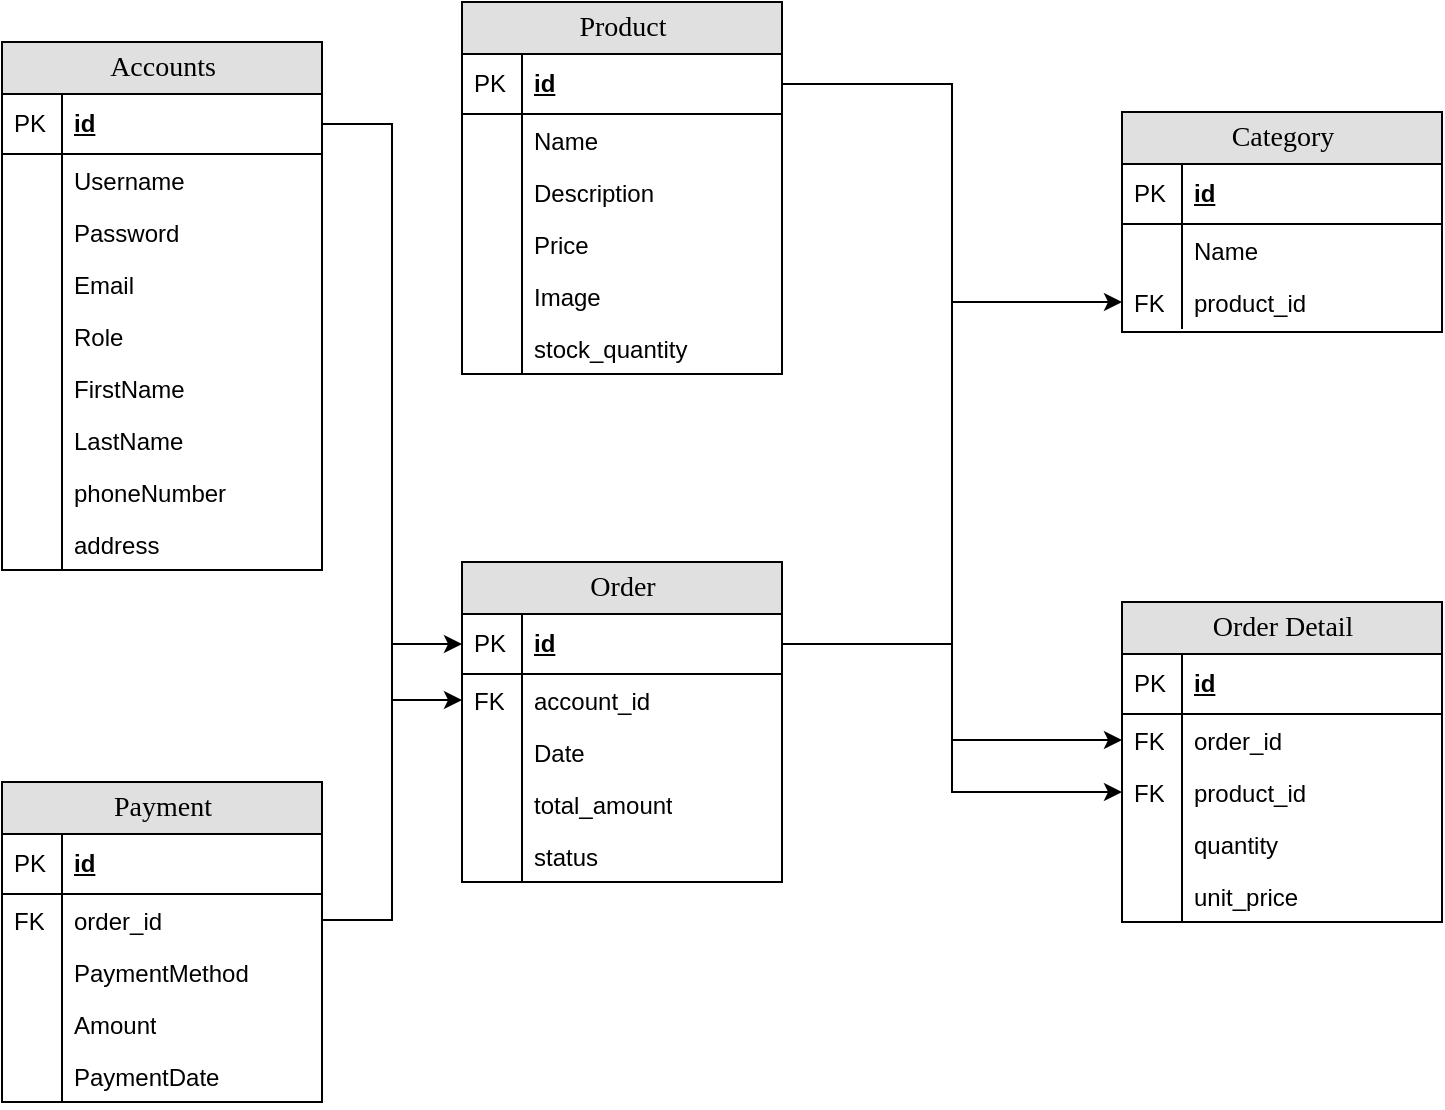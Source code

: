 <mxfile version="22.1.4" type="device">
  <diagram name="Page-1" id="e56a1550-8fbb-45ad-956c-1786394a9013">
    <mxGraphModel dx="1050" dy="566" grid="1" gridSize="10" guides="1" tooltips="1" connect="1" arrows="1" fold="1" page="1" pageScale="1" pageWidth="1100" pageHeight="850" background="none" math="0" shadow="0">
      <root>
        <mxCell id="0" />
        <mxCell id="1" parent="0" />
        <mxCell id="2e49270ec7c68f3f-80" value="Accounts" style="swimlane;html=1;fontStyle=0;childLayout=stackLayout;horizontal=1;startSize=26;fillColor=#e0e0e0;horizontalStack=0;resizeParent=1;resizeLast=0;collapsible=1;marginBottom=0;swimlaneFillColor=#ffffff;align=center;rounded=0;shadow=0;comic=0;labelBackgroundColor=none;strokeWidth=1;fontFamily=Verdana;fontSize=14" parent="1" vertex="1">
          <mxGeometry x="270" y="280" width="160" height="264" as="geometry" />
        </mxCell>
        <mxCell id="2e49270ec7c68f3f-81" value="id" style="shape=partialRectangle;top=0;left=0;right=0;bottom=1;html=1;align=left;verticalAlign=middle;fillColor=none;spacingLeft=34;spacingRight=4;whiteSpace=wrap;overflow=hidden;rotatable=0;points=[[0,0.5],[1,0.5]];portConstraint=eastwest;dropTarget=0;fontStyle=5;" parent="2e49270ec7c68f3f-80" vertex="1">
          <mxGeometry y="26" width="160" height="30" as="geometry" />
        </mxCell>
        <mxCell id="2e49270ec7c68f3f-82" value="PK" style="shape=partialRectangle;top=0;left=0;bottom=0;html=1;fillColor=none;align=left;verticalAlign=middle;spacingLeft=4;spacingRight=4;whiteSpace=wrap;overflow=hidden;rotatable=0;points=[];portConstraint=eastwest;part=1;" parent="2e49270ec7c68f3f-81" vertex="1" connectable="0">
          <mxGeometry width="30" height="30" as="geometry" />
        </mxCell>
        <mxCell id="2e49270ec7c68f3f-83" value="Username" style="shape=partialRectangle;top=0;left=0;right=0;bottom=0;html=1;align=left;verticalAlign=top;fillColor=none;spacingLeft=34;spacingRight=4;whiteSpace=wrap;overflow=hidden;rotatable=0;points=[[0,0.5],[1,0.5]];portConstraint=eastwest;dropTarget=0;" parent="2e49270ec7c68f3f-80" vertex="1">
          <mxGeometry y="56" width="160" height="26" as="geometry" />
        </mxCell>
        <mxCell id="2e49270ec7c68f3f-84" value="" style="shape=partialRectangle;top=0;left=0;bottom=0;html=1;fillColor=none;align=left;verticalAlign=top;spacingLeft=4;spacingRight=4;whiteSpace=wrap;overflow=hidden;rotatable=0;points=[];portConstraint=eastwest;part=1;" parent="2e49270ec7c68f3f-83" vertex="1" connectable="0">
          <mxGeometry width="30" height="26" as="geometry" />
        </mxCell>
        <mxCell id="2e49270ec7c68f3f-85" value="Password" style="shape=partialRectangle;top=0;left=0;right=0;bottom=0;html=1;align=left;verticalAlign=top;fillColor=none;spacingLeft=34;spacingRight=4;whiteSpace=wrap;overflow=hidden;rotatable=0;points=[[0,0.5],[1,0.5]];portConstraint=eastwest;dropTarget=0;" parent="2e49270ec7c68f3f-80" vertex="1">
          <mxGeometry y="82" width="160" height="26" as="geometry" />
        </mxCell>
        <mxCell id="2e49270ec7c68f3f-86" value="" style="shape=partialRectangle;top=0;left=0;bottom=0;html=1;fillColor=none;align=left;verticalAlign=top;spacingLeft=4;spacingRight=4;whiteSpace=wrap;overflow=hidden;rotatable=0;points=[];portConstraint=eastwest;part=1;" parent="2e49270ec7c68f3f-85" vertex="1" connectable="0">
          <mxGeometry width="30" height="26" as="geometry" />
        </mxCell>
        <mxCell id="2e49270ec7c68f3f-87" value="Email" style="shape=partialRectangle;top=0;left=0;right=0;bottom=0;html=1;align=left;verticalAlign=top;fillColor=none;spacingLeft=34;spacingRight=4;whiteSpace=wrap;overflow=hidden;rotatable=0;points=[[0,0.5],[1,0.5]];portConstraint=eastwest;dropTarget=0;" parent="2e49270ec7c68f3f-80" vertex="1">
          <mxGeometry y="108" width="160" height="26" as="geometry" />
        </mxCell>
        <mxCell id="2e49270ec7c68f3f-88" value="" style="shape=partialRectangle;top=0;left=0;bottom=0;html=1;fillColor=none;align=left;verticalAlign=top;spacingLeft=4;spacingRight=4;whiteSpace=wrap;overflow=hidden;rotatable=0;points=[];portConstraint=eastwest;part=1;" parent="2e49270ec7c68f3f-87" vertex="1" connectable="0">
          <mxGeometry width="30" height="26" as="geometry" />
        </mxCell>
        <mxCell id="1tyB9ecBVew_jQRM3j8Q-2" value="Role" style="shape=partialRectangle;top=0;left=0;right=0;bottom=0;html=1;align=left;verticalAlign=top;fillColor=none;spacingLeft=34;spacingRight=4;whiteSpace=wrap;overflow=hidden;rotatable=0;points=[[0,0.5],[1,0.5]];portConstraint=eastwest;dropTarget=0;" vertex="1" parent="2e49270ec7c68f3f-80">
          <mxGeometry y="134" width="160" height="26" as="geometry" />
        </mxCell>
        <mxCell id="1tyB9ecBVew_jQRM3j8Q-3" value="" style="shape=partialRectangle;top=0;left=0;bottom=0;html=1;fillColor=none;align=left;verticalAlign=top;spacingLeft=4;spacingRight=4;whiteSpace=wrap;overflow=hidden;rotatable=0;points=[];portConstraint=eastwest;part=1;" vertex="1" connectable="0" parent="1tyB9ecBVew_jQRM3j8Q-2">
          <mxGeometry width="30" height="26" as="geometry" />
        </mxCell>
        <mxCell id="1tyB9ecBVew_jQRM3j8Q-4" value="FirstName" style="shape=partialRectangle;top=0;left=0;right=0;bottom=0;html=1;align=left;verticalAlign=top;fillColor=none;spacingLeft=34;spacingRight=4;whiteSpace=wrap;overflow=hidden;rotatable=0;points=[[0,0.5],[1,0.5]];portConstraint=eastwest;dropTarget=0;" vertex="1" parent="2e49270ec7c68f3f-80">
          <mxGeometry y="160" width="160" height="26" as="geometry" />
        </mxCell>
        <mxCell id="1tyB9ecBVew_jQRM3j8Q-5" value="" style="shape=partialRectangle;top=0;left=0;bottom=0;html=1;fillColor=none;align=left;verticalAlign=top;spacingLeft=4;spacingRight=4;whiteSpace=wrap;overflow=hidden;rotatable=0;points=[];portConstraint=eastwest;part=1;" vertex="1" connectable="0" parent="1tyB9ecBVew_jQRM3j8Q-4">
          <mxGeometry width="30" height="26" as="geometry" />
        </mxCell>
        <mxCell id="1tyB9ecBVew_jQRM3j8Q-6" value="LastName" style="shape=partialRectangle;top=0;left=0;right=0;bottom=0;html=1;align=left;verticalAlign=top;fillColor=none;spacingLeft=34;spacingRight=4;whiteSpace=wrap;overflow=hidden;rotatable=0;points=[[0,0.5],[1,0.5]];portConstraint=eastwest;dropTarget=0;" vertex="1" parent="2e49270ec7c68f3f-80">
          <mxGeometry y="186" width="160" height="26" as="geometry" />
        </mxCell>
        <mxCell id="1tyB9ecBVew_jQRM3j8Q-7" value="" style="shape=partialRectangle;top=0;left=0;bottom=0;html=1;fillColor=none;align=left;verticalAlign=top;spacingLeft=4;spacingRight=4;whiteSpace=wrap;overflow=hidden;rotatable=0;points=[];portConstraint=eastwest;part=1;" vertex="1" connectable="0" parent="1tyB9ecBVew_jQRM3j8Q-6">
          <mxGeometry width="30" height="26" as="geometry" />
        </mxCell>
        <mxCell id="1tyB9ecBVew_jQRM3j8Q-8" value="phoneNumber" style="shape=partialRectangle;top=0;left=0;right=0;bottom=0;html=1;align=left;verticalAlign=top;fillColor=none;spacingLeft=34;spacingRight=4;whiteSpace=wrap;overflow=hidden;rotatable=0;points=[[0,0.5],[1,0.5]];portConstraint=eastwest;dropTarget=0;" vertex="1" parent="2e49270ec7c68f3f-80">
          <mxGeometry y="212" width="160" height="26" as="geometry" />
        </mxCell>
        <mxCell id="1tyB9ecBVew_jQRM3j8Q-9" value="" style="shape=partialRectangle;top=0;left=0;bottom=0;html=1;fillColor=none;align=left;verticalAlign=top;spacingLeft=4;spacingRight=4;whiteSpace=wrap;overflow=hidden;rotatable=0;points=[];portConstraint=eastwest;part=1;" vertex="1" connectable="0" parent="1tyB9ecBVew_jQRM3j8Q-8">
          <mxGeometry width="30" height="26" as="geometry" />
        </mxCell>
        <mxCell id="2e49270ec7c68f3f-89" value="address" style="shape=partialRectangle;top=0;left=0;right=0;bottom=0;html=1;align=left;verticalAlign=top;fillColor=none;spacingLeft=34;spacingRight=4;whiteSpace=wrap;overflow=hidden;rotatable=0;points=[[0,0.5],[1,0.5]];portConstraint=eastwest;dropTarget=0;" parent="2e49270ec7c68f3f-80" vertex="1">
          <mxGeometry y="238" width="160" height="26" as="geometry" />
        </mxCell>
        <mxCell id="2e49270ec7c68f3f-90" value="" style="shape=partialRectangle;top=0;left=0;bottom=0;html=1;fillColor=none;align=left;verticalAlign=top;spacingLeft=4;spacingRight=4;whiteSpace=wrap;overflow=hidden;rotatable=0;points=[];portConstraint=eastwest;part=1;" parent="2e49270ec7c68f3f-89" vertex="1" connectable="0">
          <mxGeometry width="30" height="26" as="geometry" />
        </mxCell>
        <mxCell id="az__BUmgyWAN0uE2JRPB-3" value="Product" style="swimlane;html=1;fontStyle=0;childLayout=stackLayout;horizontal=1;startSize=26;fillColor=#e0e0e0;horizontalStack=0;resizeParent=1;resizeLast=0;collapsible=1;marginBottom=0;swimlaneFillColor=#ffffff;align=center;rounded=0;shadow=0;comic=0;labelBackgroundColor=none;strokeWidth=1;fontFamily=Verdana;fontSize=14" parent="1" vertex="1">
          <mxGeometry x="500" y="260" width="160" height="186" as="geometry" />
        </mxCell>
        <mxCell id="az__BUmgyWAN0uE2JRPB-4" value="id" style="shape=partialRectangle;top=0;left=0;right=0;bottom=1;html=1;align=left;verticalAlign=middle;fillColor=none;spacingLeft=34;spacingRight=4;whiteSpace=wrap;overflow=hidden;rotatable=0;points=[[0,0.5],[1,0.5]];portConstraint=eastwest;dropTarget=0;fontStyle=5;" parent="az__BUmgyWAN0uE2JRPB-3" vertex="1">
          <mxGeometry y="26" width="160" height="30" as="geometry" />
        </mxCell>
        <mxCell id="az__BUmgyWAN0uE2JRPB-5" value="PK" style="shape=partialRectangle;top=0;left=0;bottom=0;html=1;fillColor=none;align=left;verticalAlign=middle;spacingLeft=4;spacingRight=4;whiteSpace=wrap;overflow=hidden;rotatable=0;points=[];portConstraint=eastwest;part=1;" parent="az__BUmgyWAN0uE2JRPB-4" vertex="1" connectable="0">
          <mxGeometry width="30" height="30" as="geometry" />
        </mxCell>
        <mxCell id="az__BUmgyWAN0uE2JRPB-6" value="Name" style="shape=partialRectangle;top=0;left=0;right=0;bottom=0;html=1;align=left;verticalAlign=top;fillColor=none;spacingLeft=34;spacingRight=4;whiteSpace=wrap;overflow=hidden;rotatable=0;points=[[0,0.5],[1,0.5]];portConstraint=eastwest;dropTarget=0;" parent="az__BUmgyWAN0uE2JRPB-3" vertex="1">
          <mxGeometry y="56" width="160" height="26" as="geometry" />
        </mxCell>
        <mxCell id="az__BUmgyWAN0uE2JRPB-7" value="" style="shape=partialRectangle;top=0;left=0;bottom=0;html=1;fillColor=none;align=left;verticalAlign=top;spacingLeft=4;spacingRight=4;whiteSpace=wrap;overflow=hidden;rotatable=0;points=[];portConstraint=eastwest;part=1;" parent="az__BUmgyWAN0uE2JRPB-6" vertex="1" connectable="0">
          <mxGeometry width="30" height="26" as="geometry" />
        </mxCell>
        <mxCell id="az__BUmgyWAN0uE2JRPB-8" value="Description" style="shape=partialRectangle;top=0;left=0;right=0;bottom=0;html=1;align=left;verticalAlign=top;fillColor=none;spacingLeft=34;spacingRight=4;whiteSpace=wrap;overflow=hidden;rotatable=0;points=[[0,0.5],[1,0.5]];portConstraint=eastwest;dropTarget=0;" parent="az__BUmgyWAN0uE2JRPB-3" vertex="1">
          <mxGeometry y="82" width="160" height="26" as="geometry" />
        </mxCell>
        <mxCell id="az__BUmgyWAN0uE2JRPB-9" value="" style="shape=partialRectangle;top=0;left=0;bottom=0;html=1;fillColor=none;align=left;verticalAlign=top;spacingLeft=4;spacingRight=4;whiteSpace=wrap;overflow=hidden;rotatable=0;points=[];portConstraint=eastwest;part=1;" parent="az__BUmgyWAN0uE2JRPB-8" vertex="1" connectable="0">
          <mxGeometry width="30" height="26" as="geometry" />
        </mxCell>
        <mxCell id="az__BUmgyWAN0uE2JRPB-10" value="Price" style="shape=partialRectangle;top=0;left=0;right=0;bottom=0;html=1;align=left;verticalAlign=top;fillColor=none;spacingLeft=34;spacingRight=4;whiteSpace=wrap;overflow=hidden;rotatable=0;points=[[0,0.5],[1,0.5]];portConstraint=eastwest;dropTarget=0;" parent="az__BUmgyWAN0uE2JRPB-3" vertex="1">
          <mxGeometry y="108" width="160" height="26" as="geometry" />
        </mxCell>
        <mxCell id="az__BUmgyWAN0uE2JRPB-11" value="" style="shape=partialRectangle;top=0;left=0;bottom=0;html=1;fillColor=none;align=left;verticalAlign=top;spacingLeft=4;spacingRight=4;whiteSpace=wrap;overflow=hidden;rotatable=0;points=[];portConstraint=eastwest;part=1;" parent="az__BUmgyWAN0uE2JRPB-10" vertex="1" connectable="0">
          <mxGeometry width="30" height="26" as="geometry" />
        </mxCell>
        <mxCell id="az__BUmgyWAN0uE2JRPB-12" value="Image&lt;br&gt;" style="shape=partialRectangle;top=0;left=0;right=0;bottom=0;html=1;align=left;verticalAlign=top;fillColor=none;spacingLeft=34;spacingRight=4;whiteSpace=wrap;overflow=hidden;rotatable=0;points=[[0,0.5],[1,0.5]];portConstraint=eastwest;dropTarget=0;" parent="az__BUmgyWAN0uE2JRPB-3" vertex="1">
          <mxGeometry y="134" width="160" height="26" as="geometry" />
        </mxCell>
        <mxCell id="az__BUmgyWAN0uE2JRPB-13" value="" style="shape=partialRectangle;top=0;left=0;bottom=0;html=1;fillColor=none;align=left;verticalAlign=top;spacingLeft=4;spacingRight=4;whiteSpace=wrap;overflow=hidden;rotatable=0;points=[];portConstraint=eastwest;part=1;" parent="az__BUmgyWAN0uE2JRPB-12" vertex="1" connectable="0">
          <mxGeometry width="30" height="26" as="geometry" />
        </mxCell>
        <mxCell id="az__BUmgyWAN0uE2JRPB-63" value="stock_quantity" style="shape=partialRectangle;top=0;left=0;right=0;bottom=0;html=1;align=left;verticalAlign=top;fillColor=none;spacingLeft=34;spacingRight=4;whiteSpace=wrap;overflow=hidden;rotatable=0;points=[[0,0.5],[1,0.5]];portConstraint=eastwest;dropTarget=0;" parent="az__BUmgyWAN0uE2JRPB-3" vertex="1">
          <mxGeometry y="160" width="160" height="26" as="geometry" />
        </mxCell>
        <mxCell id="az__BUmgyWAN0uE2JRPB-64" value="" style="shape=partialRectangle;top=0;left=0;bottom=0;html=1;fillColor=none;align=left;verticalAlign=top;spacingLeft=4;spacingRight=4;whiteSpace=wrap;overflow=hidden;rotatable=0;points=[];portConstraint=eastwest;part=1;" parent="az__BUmgyWAN0uE2JRPB-63" vertex="1" connectable="0">
          <mxGeometry width="30" height="26" as="geometry" />
        </mxCell>
        <mxCell id="az__BUmgyWAN0uE2JRPB-16" value="Category" style="swimlane;html=1;fontStyle=0;childLayout=stackLayout;horizontal=1;startSize=26;fillColor=#e0e0e0;horizontalStack=0;resizeParent=1;resizeLast=0;collapsible=1;marginBottom=0;swimlaneFillColor=#ffffff;align=center;rounded=0;shadow=0;comic=0;labelBackgroundColor=none;strokeWidth=1;fontFamily=Verdana;fontSize=14" parent="1" vertex="1">
          <mxGeometry x="830" y="315" width="160" height="110" as="geometry" />
        </mxCell>
        <mxCell id="az__BUmgyWAN0uE2JRPB-17" value="id" style="shape=partialRectangle;top=0;left=0;right=0;bottom=1;html=1;align=left;verticalAlign=middle;fillColor=none;spacingLeft=34;spacingRight=4;whiteSpace=wrap;overflow=hidden;rotatable=0;points=[[0,0.5],[1,0.5]];portConstraint=eastwest;dropTarget=0;fontStyle=5;" parent="az__BUmgyWAN0uE2JRPB-16" vertex="1">
          <mxGeometry y="26" width="160" height="30" as="geometry" />
        </mxCell>
        <mxCell id="az__BUmgyWAN0uE2JRPB-18" value="PK" style="shape=partialRectangle;top=0;left=0;bottom=0;html=1;fillColor=none;align=left;verticalAlign=middle;spacingLeft=4;spacingRight=4;whiteSpace=wrap;overflow=hidden;rotatable=0;points=[];portConstraint=eastwest;part=1;" parent="az__BUmgyWAN0uE2JRPB-17" vertex="1" connectable="0">
          <mxGeometry width="30" height="30" as="geometry" />
        </mxCell>
        <mxCell id="az__BUmgyWAN0uE2JRPB-19" value="Name" style="shape=partialRectangle;top=0;left=0;right=0;bottom=0;html=1;align=left;verticalAlign=top;fillColor=none;spacingLeft=34;spacingRight=4;whiteSpace=wrap;overflow=hidden;rotatable=0;points=[[0,0.5],[1,0.5]];portConstraint=eastwest;dropTarget=0;" parent="az__BUmgyWAN0uE2JRPB-16" vertex="1">
          <mxGeometry y="56" width="160" height="26" as="geometry" />
        </mxCell>
        <mxCell id="az__BUmgyWAN0uE2JRPB-20" value="" style="shape=partialRectangle;top=0;left=0;bottom=0;html=1;fillColor=none;align=left;verticalAlign=top;spacingLeft=4;spacingRight=4;whiteSpace=wrap;overflow=hidden;rotatable=0;points=[];portConstraint=eastwest;part=1;" parent="az__BUmgyWAN0uE2JRPB-19" vertex="1" connectable="0">
          <mxGeometry width="30" height="26" as="geometry" />
        </mxCell>
        <mxCell id="az__BUmgyWAN0uE2JRPB-21" value="product_id" style="shape=partialRectangle;top=0;left=0;right=0;bottom=0;html=1;align=left;verticalAlign=top;fillColor=none;spacingLeft=34;spacingRight=4;whiteSpace=wrap;overflow=hidden;rotatable=0;points=[[0,0.5],[1,0.5]];portConstraint=eastwest;dropTarget=0;" parent="az__BUmgyWAN0uE2JRPB-16" vertex="1">
          <mxGeometry y="82" width="160" height="26" as="geometry" />
        </mxCell>
        <mxCell id="az__BUmgyWAN0uE2JRPB-22" value="FK" style="shape=partialRectangle;top=0;left=0;bottom=0;html=1;fillColor=none;align=left;verticalAlign=top;spacingLeft=4;spacingRight=4;whiteSpace=wrap;overflow=hidden;rotatable=0;points=[];portConstraint=eastwest;part=1;" parent="az__BUmgyWAN0uE2JRPB-21" vertex="1" connectable="0">
          <mxGeometry width="30" height="26" as="geometry" />
        </mxCell>
        <mxCell id="az__BUmgyWAN0uE2JRPB-29" style="edgeStyle=orthogonalEdgeStyle;rounded=0;orthogonalLoop=1;jettySize=auto;html=1;exitX=1;exitY=0.5;exitDx=0;exitDy=0;entryX=0;entryY=0.5;entryDx=0;entryDy=0;" parent="1" source="az__BUmgyWAN0uE2JRPB-4" target="az__BUmgyWAN0uE2JRPB-21" edge="1">
          <mxGeometry relative="1" as="geometry" />
        </mxCell>
        <mxCell id="az__BUmgyWAN0uE2JRPB-30" value="Order" style="swimlane;html=1;fontStyle=0;childLayout=stackLayout;horizontal=1;startSize=26;fillColor=#e0e0e0;horizontalStack=0;resizeParent=1;resizeLast=0;collapsible=1;marginBottom=0;swimlaneFillColor=#ffffff;align=center;rounded=0;shadow=0;comic=0;labelBackgroundColor=none;strokeWidth=1;fontFamily=Verdana;fontSize=14" parent="1" vertex="1">
          <mxGeometry x="500" y="540" width="160" height="160" as="geometry" />
        </mxCell>
        <mxCell id="az__BUmgyWAN0uE2JRPB-31" value="id" style="shape=partialRectangle;top=0;left=0;right=0;bottom=1;html=1;align=left;verticalAlign=middle;fillColor=none;spacingLeft=34;spacingRight=4;whiteSpace=wrap;overflow=hidden;rotatable=0;points=[[0,0.5],[1,0.5]];portConstraint=eastwest;dropTarget=0;fontStyle=5;" parent="az__BUmgyWAN0uE2JRPB-30" vertex="1">
          <mxGeometry y="26" width="160" height="30" as="geometry" />
        </mxCell>
        <mxCell id="az__BUmgyWAN0uE2JRPB-32" value="PK" style="shape=partialRectangle;top=0;left=0;bottom=0;html=1;fillColor=none;align=left;verticalAlign=middle;spacingLeft=4;spacingRight=4;whiteSpace=wrap;overflow=hidden;rotatable=0;points=[];portConstraint=eastwest;part=1;" parent="az__BUmgyWAN0uE2JRPB-31" vertex="1" connectable="0">
          <mxGeometry width="30" height="30" as="geometry" />
        </mxCell>
        <mxCell id="az__BUmgyWAN0uE2JRPB-33" value="account_id" style="shape=partialRectangle;top=0;left=0;right=0;bottom=0;html=1;align=left;verticalAlign=top;fillColor=none;spacingLeft=34;spacingRight=4;whiteSpace=wrap;overflow=hidden;rotatable=0;points=[[0,0.5],[1,0.5]];portConstraint=eastwest;dropTarget=0;" parent="az__BUmgyWAN0uE2JRPB-30" vertex="1">
          <mxGeometry y="56" width="160" height="26" as="geometry" />
        </mxCell>
        <mxCell id="az__BUmgyWAN0uE2JRPB-34" value="FK" style="shape=partialRectangle;top=0;left=0;bottom=0;html=1;fillColor=none;align=left;verticalAlign=top;spacingLeft=4;spacingRight=4;whiteSpace=wrap;overflow=hidden;rotatable=0;points=[];portConstraint=eastwest;part=1;" parent="az__BUmgyWAN0uE2JRPB-33" vertex="1" connectable="0">
          <mxGeometry width="30" height="26" as="geometry" />
        </mxCell>
        <mxCell id="az__BUmgyWAN0uE2JRPB-35" value="Date" style="shape=partialRectangle;top=0;left=0;right=0;bottom=0;html=1;align=left;verticalAlign=top;fillColor=none;spacingLeft=34;spacingRight=4;whiteSpace=wrap;overflow=hidden;rotatable=0;points=[[0,0.5],[1,0.5]];portConstraint=eastwest;dropTarget=0;" parent="az__BUmgyWAN0uE2JRPB-30" vertex="1">
          <mxGeometry y="82" width="160" height="26" as="geometry" />
        </mxCell>
        <mxCell id="az__BUmgyWAN0uE2JRPB-36" value="" style="shape=partialRectangle;top=0;left=0;bottom=0;html=1;fillColor=none;align=left;verticalAlign=top;spacingLeft=4;spacingRight=4;whiteSpace=wrap;overflow=hidden;rotatable=0;points=[];portConstraint=eastwest;part=1;" parent="az__BUmgyWAN0uE2JRPB-35" vertex="1" connectable="0">
          <mxGeometry width="30" height="26" as="geometry" />
        </mxCell>
        <mxCell id="az__BUmgyWAN0uE2JRPB-37" value="total_amount" style="shape=partialRectangle;top=0;left=0;right=0;bottom=0;html=1;align=left;verticalAlign=top;fillColor=none;spacingLeft=34;spacingRight=4;whiteSpace=wrap;overflow=hidden;rotatable=0;points=[[0,0.5],[1,0.5]];portConstraint=eastwest;dropTarget=0;" parent="az__BUmgyWAN0uE2JRPB-30" vertex="1">
          <mxGeometry y="108" width="160" height="26" as="geometry" />
        </mxCell>
        <mxCell id="az__BUmgyWAN0uE2JRPB-38" value="" style="shape=partialRectangle;top=0;left=0;bottom=0;html=1;fillColor=none;align=left;verticalAlign=top;spacingLeft=4;spacingRight=4;whiteSpace=wrap;overflow=hidden;rotatable=0;points=[];portConstraint=eastwest;part=1;" parent="az__BUmgyWAN0uE2JRPB-37" vertex="1" connectable="0">
          <mxGeometry width="30" height="26" as="geometry" />
        </mxCell>
        <mxCell id="az__BUmgyWAN0uE2JRPB-39" value="status" style="shape=partialRectangle;top=0;left=0;right=0;bottom=0;html=1;align=left;verticalAlign=top;fillColor=none;spacingLeft=34;spacingRight=4;whiteSpace=wrap;overflow=hidden;rotatable=0;points=[[0,0.5],[1,0.5]];portConstraint=eastwest;dropTarget=0;" parent="az__BUmgyWAN0uE2JRPB-30" vertex="1">
          <mxGeometry y="134" width="160" height="26" as="geometry" />
        </mxCell>
        <mxCell id="az__BUmgyWAN0uE2JRPB-40" value="" style="shape=partialRectangle;top=0;left=0;bottom=0;html=1;fillColor=none;align=left;verticalAlign=top;spacingLeft=4;spacingRight=4;whiteSpace=wrap;overflow=hidden;rotatable=0;points=[];portConstraint=eastwest;part=1;" parent="az__BUmgyWAN0uE2JRPB-39" vertex="1" connectable="0">
          <mxGeometry width="30" height="26" as="geometry" />
        </mxCell>
        <mxCell id="az__BUmgyWAN0uE2JRPB-41" value="Order Detail" style="swimlane;html=1;fontStyle=0;childLayout=stackLayout;horizontal=1;startSize=26;fillColor=#e0e0e0;horizontalStack=0;resizeParent=1;resizeLast=0;collapsible=1;marginBottom=0;swimlaneFillColor=#ffffff;align=center;rounded=0;shadow=0;comic=0;labelBackgroundColor=none;strokeWidth=1;fontFamily=Verdana;fontSize=14" parent="1" vertex="1">
          <mxGeometry x="830" y="560" width="160" height="160" as="geometry" />
        </mxCell>
        <mxCell id="az__BUmgyWAN0uE2JRPB-42" value="id" style="shape=partialRectangle;top=0;left=0;right=0;bottom=1;html=1;align=left;verticalAlign=middle;fillColor=none;spacingLeft=34;spacingRight=4;whiteSpace=wrap;overflow=hidden;rotatable=0;points=[[0,0.5],[1,0.5]];portConstraint=eastwest;dropTarget=0;fontStyle=5;" parent="az__BUmgyWAN0uE2JRPB-41" vertex="1">
          <mxGeometry y="26" width="160" height="30" as="geometry" />
        </mxCell>
        <mxCell id="az__BUmgyWAN0uE2JRPB-43" value="PK" style="shape=partialRectangle;top=0;left=0;bottom=0;html=1;fillColor=none;align=left;verticalAlign=middle;spacingLeft=4;spacingRight=4;whiteSpace=wrap;overflow=hidden;rotatable=0;points=[];portConstraint=eastwest;part=1;" parent="az__BUmgyWAN0uE2JRPB-42" vertex="1" connectable="0">
          <mxGeometry width="30" height="30" as="geometry" />
        </mxCell>
        <mxCell id="az__BUmgyWAN0uE2JRPB-44" value="order_id&lt;br&gt;" style="shape=partialRectangle;top=0;left=0;right=0;bottom=0;html=1;align=left;verticalAlign=top;fillColor=none;spacingLeft=34;spacingRight=4;whiteSpace=wrap;overflow=hidden;rotatable=0;points=[[0,0.5],[1,0.5]];portConstraint=eastwest;dropTarget=0;" parent="az__BUmgyWAN0uE2JRPB-41" vertex="1">
          <mxGeometry y="56" width="160" height="26" as="geometry" />
        </mxCell>
        <mxCell id="az__BUmgyWAN0uE2JRPB-45" value="FK" style="shape=partialRectangle;top=0;left=0;bottom=0;html=1;fillColor=none;align=left;verticalAlign=top;spacingLeft=4;spacingRight=4;whiteSpace=wrap;overflow=hidden;rotatable=0;points=[];portConstraint=eastwest;part=1;" parent="az__BUmgyWAN0uE2JRPB-44" vertex="1" connectable="0">
          <mxGeometry width="30" height="26" as="geometry" />
        </mxCell>
        <mxCell id="az__BUmgyWAN0uE2JRPB-46" value="product_id" style="shape=partialRectangle;top=0;left=0;right=0;bottom=0;html=1;align=left;verticalAlign=top;fillColor=none;spacingLeft=34;spacingRight=4;whiteSpace=wrap;overflow=hidden;rotatable=0;points=[[0,0.5],[1,0.5]];portConstraint=eastwest;dropTarget=0;" parent="az__BUmgyWAN0uE2JRPB-41" vertex="1">
          <mxGeometry y="82" width="160" height="26" as="geometry" />
        </mxCell>
        <mxCell id="az__BUmgyWAN0uE2JRPB-47" value="FK&lt;br&gt;" style="shape=partialRectangle;top=0;left=0;bottom=0;html=1;fillColor=none;align=left;verticalAlign=top;spacingLeft=4;spacingRight=4;whiteSpace=wrap;overflow=hidden;rotatable=0;points=[];portConstraint=eastwest;part=1;" parent="az__BUmgyWAN0uE2JRPB-46" vertex="1" connectable="0">
          <mxGeometry width="30" height="26" as="geometry" />
        </mxCell>
        <mxCell id="az__BUmgyWAN0uE2JRPB-48" value="quantity" style="shape=partialRectangle;top=0;left=0;right=0;bottom=0;html=1;align=left;verticalAlign=top;fillColor=none;spacingLeft=34;spacingRight=4;whiteSpace=wrap;overflow=hidden;rotatable=0;points=[[0,0.5],[1,0.5]];portConstraint=eastwest;dropTarget=0;" parent="az__BUmgyWAN0uE2JRPB-41" vertex="1">
          <mxGeometry y="108" width="160" height="26" as="geometry" />
        </mxCell>
        <mxCell id="az__BUmgyWAN0uE2JRPB-49" value="" style="shape=partialRectangle;top=0;left=0;bottom=0;html=1;fillColor=none;align=left;verticalAlign=top;spacingLeft=4;spacingRight=4;whiteSpace=wrap;overflow=hidden;rotatable=0;points=[];portConstraint=eastwest;part=1;" parent="az__BUmgyWAN0uE2JRPB-48" vertex="1" connectable="0">
          <mxGeometry width="30" height="26" as="geometry" />
        </mxCell>
        <mxCell id="az__BUmgyWAN0uE2JRPB-50" value="unit_price" style="shape=partialRectangle;top=0;left=0;right=0;bottom=0;html=1;align=left;verticalAlign=top;fillColor=none;spacingLeft=34;spacingRight=4;whiteSpace=wrap;overflow=hidden;rotatable=0;points=[[0,0.5],[1,0.5]];portConstraint=eastwest;dropTarget=0;" parent="az__BUmgyWAN0uE2JRPB-41" vertex="1">
          <mxGeometry y="134" width="160" height="26" as="geometry" />
        </mxCell>
        <mxCell id="az__BUmgyWAN0uE2JRPB-51" value="" style="shape=partialRectangle;top=0;left=0;bottom=0;html=1;fillColor=none;align=left;verticalAlign=top;spacingLeft=4;spacingRight=4;whiteSpace=wrap;overflow=hidden;rotatable=0;points=[];portConstraint=eastwest;part=1;" parent="az__BUmgyWAN0uE2JRPB-50" vertex="1" connectable="0">
          <mxGeometry width="30" height="26" as="geometry" />
        </mxCell>
        <mxCell id="az__BUmgyWAN0uE2JRPB-57" style="edgeStyle=orthogonalEdgeStyle;rounded=0;orthogonalLoop=1;jettySize=auto;html=1;entryX=0;entryY=0.5;entryDx=0;entryDy=0;" parent="1" source="az__BUmgyWAN0uE2JRPB-31" target="az__BUmgyWAN0uE2JRPB-44" edge="1">
          <mxGeometry relative="1" as="geometry" />
        </mxCell>
        <mxCell id="az__BUmgyWAN0uE2JRPB-59" style="edgeStyle=orthogonalEdgeStyle;rounded=0;orthogonalLoop=1;jettySize=auto;html=1;" parent="1" source="az__BUmgyWAN0uE2JRPB-4" target="az__BUmgyWAN0uE2JRPB-46" edge="1">
          <mxGeometry relative="1" as="geometry" />
        </mxCell>
        <mxCell id="az__BUmgyWAN0uE2JRPB-62" style="edgeStyle=orthogonalEdgeStyle;rounded=0;orthogonalLoop=1;jettySize=auto;html=1;entryX=0;entryY=0.5;entryDx=0;entryDy=0;entryPerimeter=0;" parent="1" source="2e49270ec7c68f3f-81" target="az__BUmgyWAN0uE2JRPB-33" edge="1">
          <mxGeometry relative="1" as="geometry" />
        </mxCell>
        <mxCell id="az__BUmgyWAN0uE2JRPB-65" value="Payment " style="swimlane;html=1;fontStyle=0;childLayout=stackLayout;horizontal=1;startSize=26;fillColor=#e0e0e0;horizontalStack=0;resizeParent=1;resizeLast=0;collapsible=1;marginBottom=0;swimlaneFillColor=#ffffff;align=center;rounded=0;shadow=0;comic=0;labelBackgroundColor=none;strokeWidth=1;fontFamily=Verdana;fontSize=14" parent="1" vertex="1">
          <mxGeometry x="270" y="650" width="160" height="160" as="geometry" />
        </mxCell>
        <mxCell id="az__BUmgyWAN0uE2JRPB-66" value="id" style="shape=partialRectangle;top=0;left=0;right=0;bottom=1;html=1;align=left;verticalAlign=middle;fillColor=none;spacingLeft=34;spacingRight=4;whiteSpace=wrap;overflow=hidden;rotatable=0;points=[[0,0.5],[1,0.5]];portConstraint=eastwest;dropTarget=0;fontStyle=5;" parent="az__BUmgyWAN0uE2JRPB-65" vertex="1">
          <mxGeometry y="26" width="160" height="30" as="geometry" />
        </mxCell>
        <mxCell id="az__BUmgyWAN0uE2JRPB-67" value="PK" style="shape=partialRectangle;top=0;left=0;bottom=0;html=1;fillColor=none;align=left;verticalAlign=middle;spacingLeft=4;spacingRight=4;whiteSpace=wrap;overflow=hidden;rotatable=0;points=[];portConstraint=eastwest;part=1;" parent="az__BUmgyWAN0uE2JRPB-66" vertex="1" connectable="0">
          <mxGeometry width="30" height="30" as="geometry" />
        </mxCell>
        <mxCell id="az__BUmgyWAN0uE2JRPB-68" value="order_id" style="shape=partialRectangle;top=0;left=0;right=0;bottom=0;html=1;align=left;verticalAlign=top;fillColor=none;spacingLeft=34;spacingRight=4;whiteSpace=wrap;overflow=hidden;rotatable=0;points=[[0,0.5],[1,0.5]];portConstraint=eastwest;dropTarget=0;" parent="az__BUmgyWAN0uE2JRPB-65" vertex="1">
          <mxGeometry y="56" width="160" height="26" as="geometry" />
        </mxCell>
        <mxCell id="az__BUmgyWAN0uE2JRPB-69" value="FK" style="shape=partialRectangle;top=0;left=0;bottom=0;html=1;fillColor=none;align=left;verticalAlign=top;spacingLeft=4;spacingRight=4;whiteSpace=wrap;overflow=hidden;rotatable=0;points=[];portConstraint=eastwest;part=1;" parent="az__BUmgyWAN0uE2JRPB-68" vertex="1" connectable="0">
          <mxGeometry width="30" height="26" as="geometry" />
        </mxCell>
        <mxCell id="az__BUmgyWAN0uE2JRPB-70" value="PaymentMethod " style="shape=partialRectangle;top=0;left=0;right=0;bottom=0;html=1;align=left;verticalAlign=top;fillColor=none;spacingLeft=34;spacingRight=4;whiteSpace=wrap;overflow=hidden;rotatable=0;points=[[0,0.5],[1,0.5]];portConstraint=eastwest;dropTarget=0;" parent="az__BUmgyWAN0uE2JRPB-65" vertex="1">
          <mxGeometry y="82" width="160" height="26" as="geometry" />
        </mxCell>
        <mxCell id="az__BUmgyWAN0uE2JRPB-71" value="" style="shape=partialRectangle;top=0;left=0;bottom=0;html=1;fillColor=none;align=left;verticalAlign=top;spacingLeft=4;spacingRight=4;whiteSpace=wrap;overflow=hidden;rotatable=0;points=[];portConstraint=eastwest;part=1;" parent="az__BUmgyWAN0uE2JRPB-70" vertex="1" connectable="0">
          <mxGeometry width="30" height="26" as="geometry" />
        </mxCell>
        <mxCell id="az__BUmgyWAN0uE2JRPB-72" value="Amount" style="shape=partialRectangle;top=0;left=0;right=0;bottom=0;html=1;align=left;verticalAlign=top;fillColor=none;spacingLeft=34;spacingRight=4;whiteSpace=wrap;overflow=hidden;rotatable=0;points=[[0,0.5],[1,0.5]];portConstraint=eastwest;dropTarget=0;" parent="az__BUmgyWAN0uE2JRPB-65" vertex="1">
          <mxGeometry y="108" width="160" height="26" as="geometry" />
        </mxCell>
        <mxCell id="az__BUmgyWAN0uE2JRPB-73" value="" style="shape=partialRectangle;top=0;left=0;bottom=0;html=1;fillColor=none;align=left;verticalAlign=top;spacingLeft=4;spacingRight=4;whiteSpace=wrap;overflow=hidden;rotatable=0;points=[];portConstraint=eastwest;part=1;" parent="az__BUmgyWAN0uE2JRPB-72" vertex="1" connectable="0">
          <mxGeometry width="30" height="26" as="geometry" />
        </mxCell>
        <mxCell id="az__BUmgyWAN0uE2JRPB-74" value="PaymentDate" style="shape=partialRectangle;top=0;left=0;right=0;bottom=0;html=1;align=left;verticalAlign=top;fillColor=none;spacingLeft=34;spacingRight=4;whiteSpace=wrap;overflow=hidden;rotatable=0;points=[[0,0.5],[1,0.5]];portConstraint=eastwest;dropTarget=0;" parent="az__BUmgyWAN0uE2JRPB-65" vertex="1">
          <mxGeometry y="134" width="160" height="26" as="geometry" />
        </mxCell>
        <mxCell id="az__BUmgyWAN0uE2JRPB-75" value="" style="shape=partialRectangle;top=0;left=0;bottom=0;html=1;fillColor=none;align=left;verticalAlign=top;spacingLeft=4;spacingRight=4;whiteSpace=wrap;overflow=hidden;rotatable=0;points=[];portConstraint=eastwest;part=1;" parent="az__BUmgyWAN0uE2JRPB-74" vertex="1" connectable="0">
          <mxGeometry width="30" height="26" as="geometry" />
        </mxCell>
        <mxCell id="az__BUmgyWAN0uE2JRPB-78" style="edgeStyle=orthogonalEdgeStyle;rounded=0;orthogonalLoop=1;jettySize=auto;html=1;entryX=0;entryY=0.5;entryDx=0;entryDy=0;" parent="1" source="az__BUmgyWAN0uE2JRPB-68" target="az__BUmgyWAN0uE2JRPB-31" edge="1">
          <mxGeometry relative="1" as="geometry" />
        </mxCell>
      </root>
    </mxGraphModel>
  </diagram>
</mxfile>
